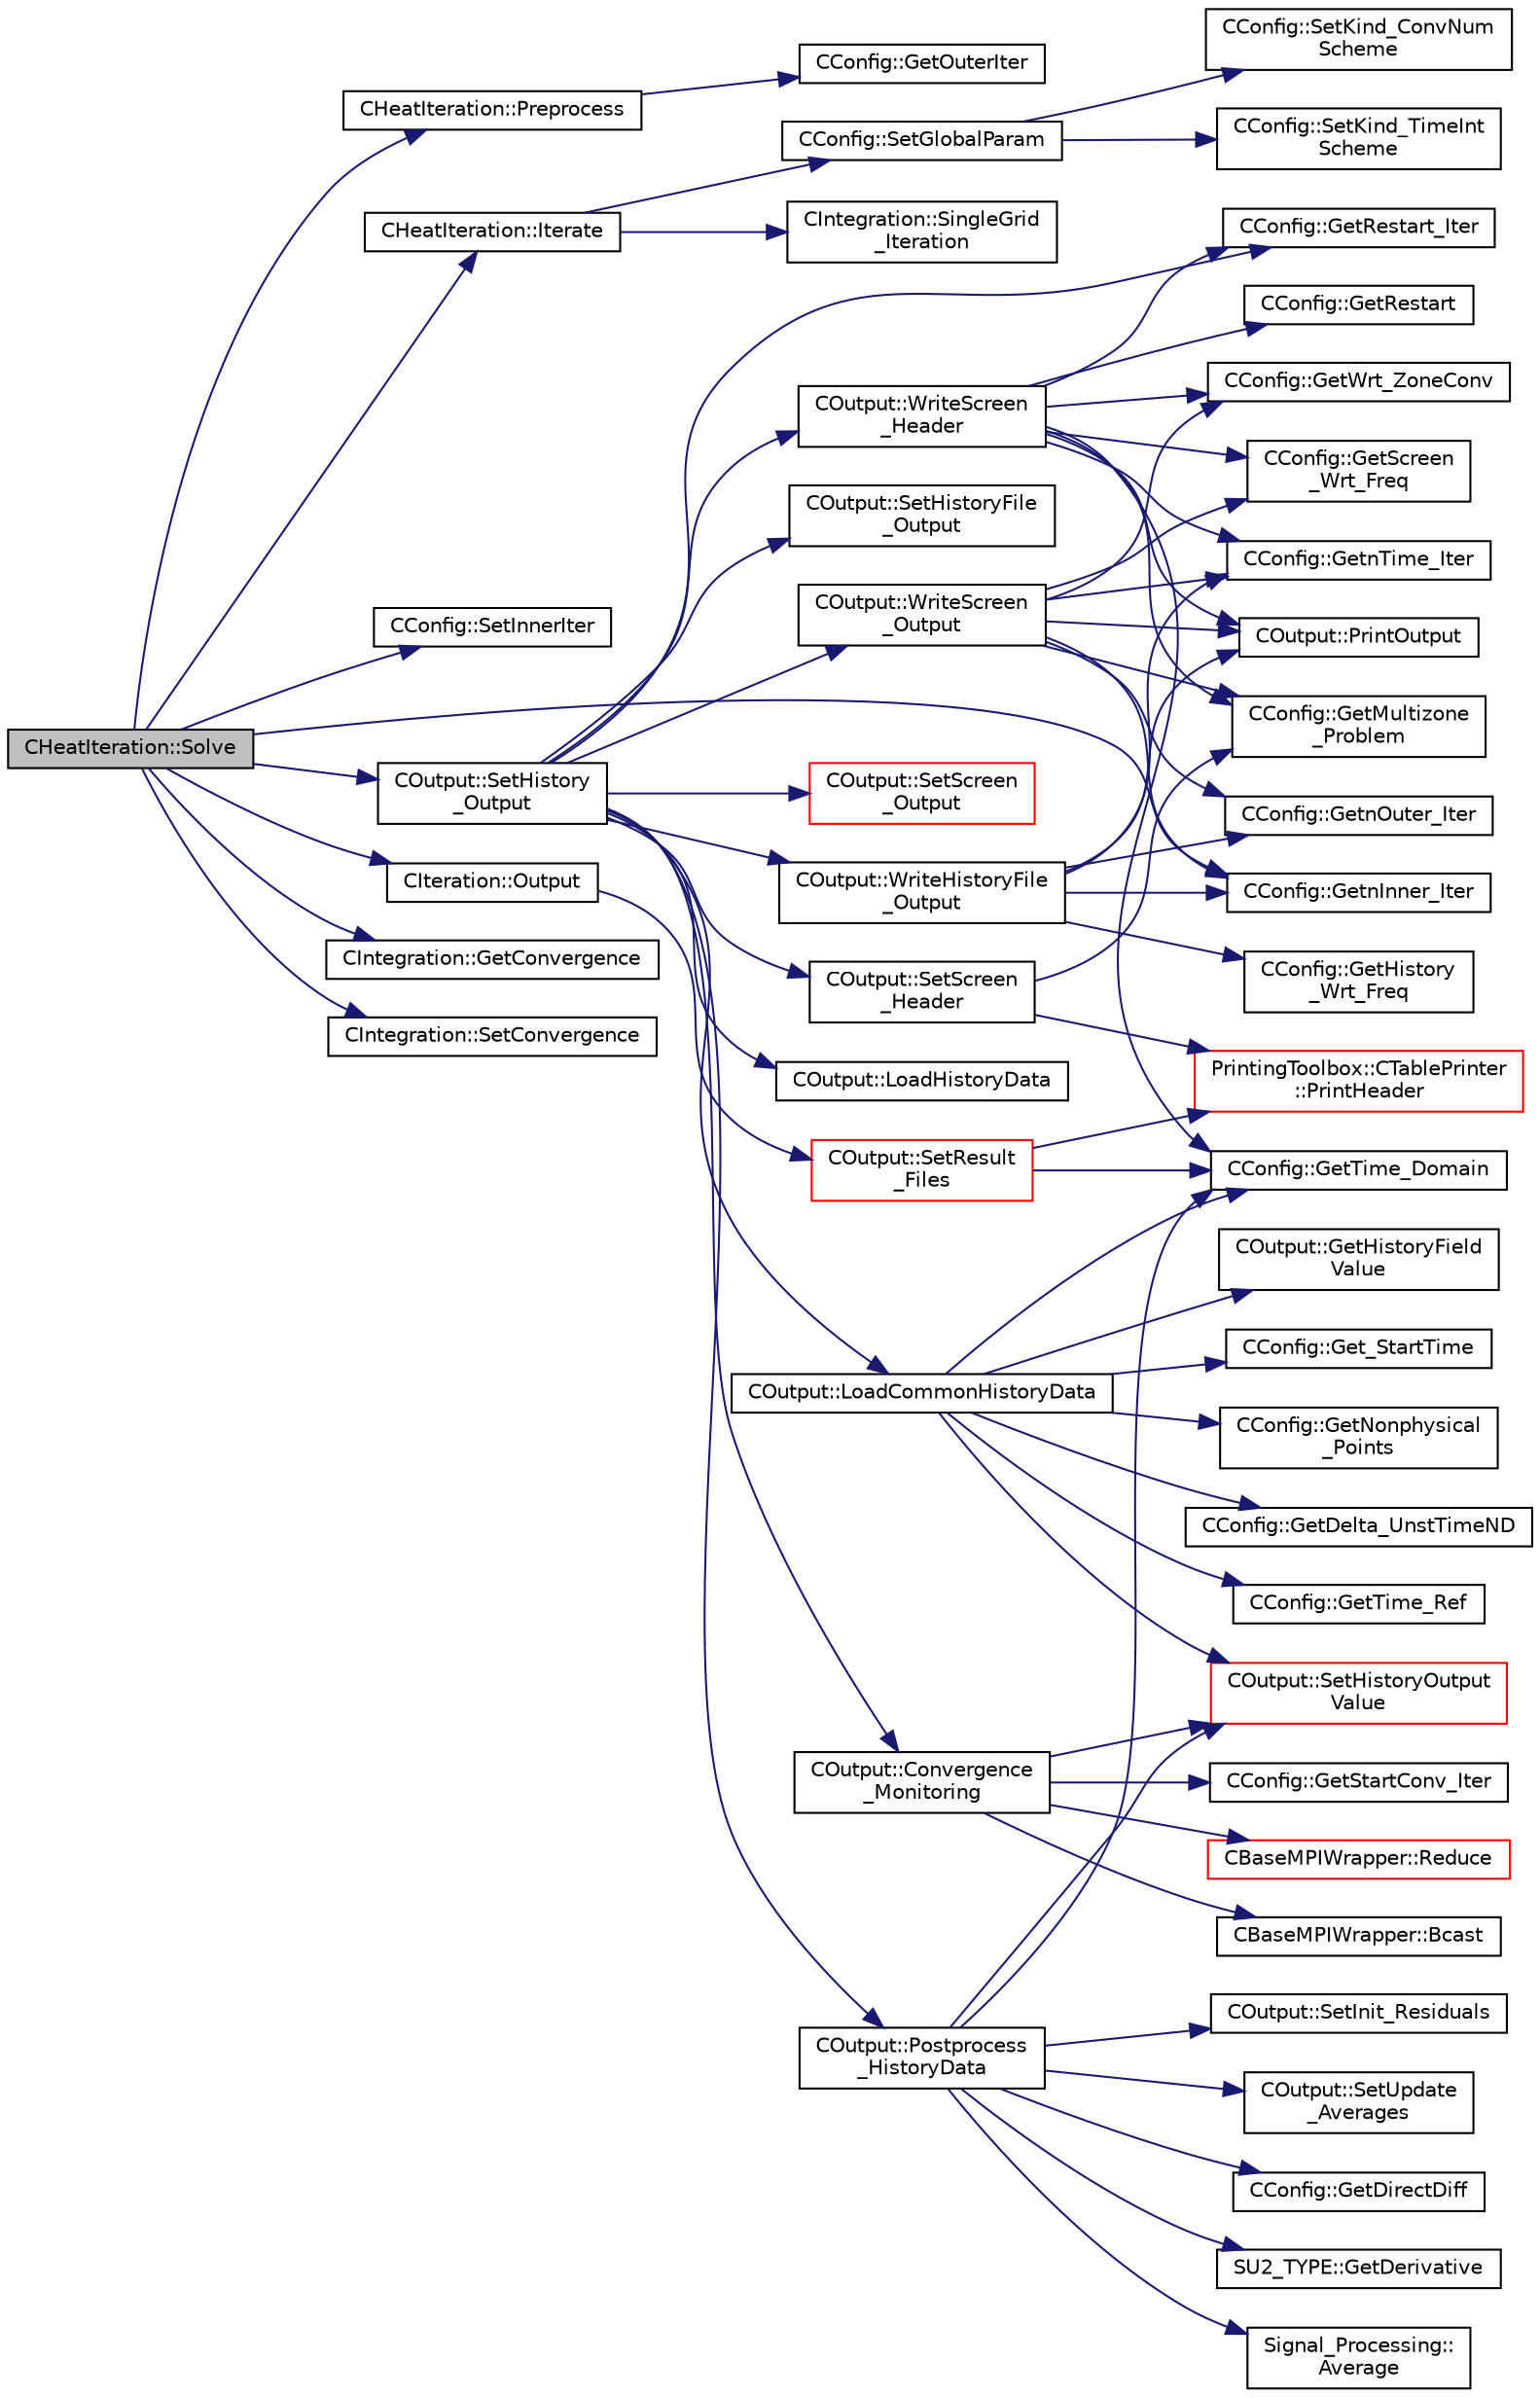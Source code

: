 digraph "CHeatIteration::Solve"
{
  edge [fontname="Helvetica",fontsize="10",labelfontname="Helvetica",labelfontsize="10"];
  node [fontname="Helvetica",fontsize="10",shape=record];
  rankdir="LR";
  Node19 [label="CHeatIteration::Solve",height=0.2,width=0.4,color="black", fillcolor="grey75", style="filled", fontcolor="black"];
  Node19 -> Node20 [color="midnightblue",fontsize="10",style="solid",fontname="Helvetica"];
  Node20 [label="CConfig::GetnInner_Iter",height=0.2,width=0.4,color="black", fillcolor="white", style="filled",URL="$class_c_config.html#a448aa905877c21aae95be81e73fbb27c",tooltip="Get the number of inner iterations. "];
  Node19 -> Node21 [color="midnightblue",fontsize="10",style="solid",fontname="Helvetica"];
  Node21 [label="CHeatIteration::Preprocess",height=0.2,width=0.4,color="black", fillcolor="white", style="filled",URL="$class_c_heat_iteration.html#abf494566fb49b18dccc1911e4325c619",tooltip="Preprocessing to prepare for an iteration of the physics. "];
  Node21 -> Node22 [color="midnightblue",fontsize="10",style="solid",fontname="Helvetica"];
  Node22 [label="CConfig::GetOuterIter",height=0.2,width=0.4,color="black", fillcolor="white", style="filled",URL="$class_c_config.html#a6e3d471764f8d56e1662bc3f14f70a70",tooltip="Get the current FSI iteration number. "];
  Node19 -> Node23 [color="midnightblue",fontsize="10",style="solid",fontname="Helvetica"];
  Node23 [label="CConfig::SetInnerIter",height=0.2,width=0.4,color="black", fillcolor="white", style="filled",URL="$class_c_config.html#af57608dd44a9211af952763a67cbb2dc",tooltip="Set the current FSI iteration number. "];
  Node19 -> Node24 [color="midnightblue",fontsize="10",style="solid",fontname="Helvetica"];
  Node24 [label="CHeatIteration::Iterate",height=0.2,width=0.4,color="black", fillcolor="white", style="filled",URL="$class_c_heat_iteration.html#a4d11dee8ea3802ffa6a57323ed01581b",tooltip="Perform a single iteration of the heat system. "];
  Node24 -> Node25 [color="midnightblue",fontsize="10",style="solid",fontname="Helvetica"];
  Node25 [label="CConfig::SetGlobalParam",height=0.2,width=0.4,color="black", fillcolor="white", style="filled",URL="$class_c_config.html#ac29cab2054fa1a6306790bf06df807e2",tooltip="Set the global parameters of each simulation for each runtime system. "];
  Node25 -> Node26 [color="midnightblue",fontsize="10",style="solid",fontname="Helvetica"];
  Node26 [label="CConfig::SetKind_ConvNum\lScheme",height=0.2,width=0.4,color="black", fillcolor="white", style="filled",URL="$class_c_config.html#a00fe3327e64dc4702368b049cd2f3f7a",tooltip="Set the parameters of the convective numerical scheme. "];
  Node25 -> Node27 [color="midnightblue",fontsize="10",style="solid",fontname="Helvetica"];
  Node27 [label="CConfig::SetKind_TimeInt\lScheme",height=0.2,width=0.4,color="black", fillcolor="white", style="filled",URL="$class_c_config.html#aeab5b83d725a0a87973af7bb9fa90e6c",tooltip="Set the kind of time integration scheme. "];
  Node24 -> Node28 [color="midnightblue",fontsize="10",style="solid",fontname="Helvetica"];
  Node28 [label="CIntegration::SingleGrid\l_Iteration",height=0.2,width=0.4,color="black", fillcolor="white", style="filled",URL="$class_c_integration.html#a0633b34634608aa4fd2bde1579dffec9",tooltip="A virtual member. "];
  Node19 -> Node29 [color="midnightblue",fontsize="10",style="solid",fontname="Helvetica"];
  Node29 [label="COutput::SetHistory\l_Output",height=0.2,width=0.4,color="black", fillcolor="white", style="filled",URL="$class_c_output.html#acf84143df1a158647605c980ecae2d7c",tooltip="Collects history data from the solvers, monitors the convergence and writes to screen and history fil..."];
  Node29 -> Node30 [color="midnightblue",fontsize="10",style="solid",fontname="Helvetica"];
  Node30 [label="CConfig::GetRestart_Iter",height=0.2,width=0.4,color="black", fillcolor="white", style="filled",URL="$class_c_config.html#adc13797fe94c17845a382dc34f706cfb",tooltip="Get the restart iteration. "];
  Node29 -> Node31 [color="midnightblue",fontsize="10",style="solid",fontname="Helvetica"];
  Node31 [label="COutput::LoadCommonHistoryData",height=0.2,width=0.4,color="black", fillcolor="white", style="filled",URL="$class_c_output.html#aa767bd68c5606524b19f1957b9bf4ce8",tooltip="Load values of the history fields common for all solvers. "];
  Node31 -> Node32 [color="midnightblue",fontsize="10",style="solid",fontname="Helvetica"];
  Node32 [label="COutput::SetHistoryOutput\lValue",height=0.2,width=0.4,color="red", fillcolor="white", style="filled",URL="$class_c_output.html#a1c1f836992f419544472329a44b8836e",tooltip="Set the value of a history output field. "];
  Node31 -> Node35 [color="midnightblue",fontsize="10",style="solid",fontname="Helvetica"];
  Node35 [label="CConfig::GetTime_Domain",height=0.2,width=0.4,color="black", fillcolor="white", style="filled",URL="$class_c_config.html#a6a11350b3c8d7577318be43cda6f7292",tooltip="Check if the multizone problem is solved for time domain. "];
  Node31 -> Node36 [color="midnightblue",fontsize="10",style="solid",fontname="Helvetica"];
  Node36 [label="CConfig::GetDelta_UnstTimeND",height=0.2,width=0.4,color="black", fillcolor="white", style="filled",URL="$class_c_config.html#a417b45d0da107126e803258901f57920",tooltip="If we are prforming an unsteady simulation, there is only one value of the time step for the complete..."];
  Node31 -> Node37 [color="midnightblue",fontsize="10",style="solid",fontname="Helvetica"];
  Node37 [label="CConfig::GetTime_Ref",height=0.2,width=0.4,color="black", fillcolor="white", style="filled",URL="$class_c_config.html#a08a17689e8bcd7b952b530fcb5a44842",tooltip="Get the value of the reference time for non-dimensionalization. "];
  Node31 -> Node38 [color="midnightblue",fontsize="10",style="solid",fontname="Helvetica"];
  Node38 [label="COutput::GetHistoryField\lValue",height=0.2,width=0.4,color="black", fillcolor="white", style="filled",URL="$class_c_output.html#aee0f98850225dbdba4f30b0d4fc63e77",tooltip="Get the value of particular history output field. "];
  Node31 -> Node39 [color="midnightblue",fontsize="10",style="solid",fontname="Helvetica"];
  Node39 [label="CConfig::Get_StartTime",height=0.2,width=0.4,color="black", fillcolor="white", style="filled",URL="$class_c_config.html#a095703548c09dae5de04721361933289",tooltip="Get the start time to track a phase of the code (preprocessing, compute, output). ..."];
  Node31 -> Node40 [color="midnightblue",fontsize="10",style="solid",fontname="Helvetica"];
  Node40 [label="CConfig::GetNonphysical\l_Points",height=0.2,width=0.4,color="black", fillcolor="white", style="filled",URL="$class_c_config.html#a802f454882362d0e3855c881bfedfa9f",tooltip="Get the current number of non-physical nodes in the solution. "];
  Node29 -> Node41 [color="midnightblue",fontsize="10",style="solid",fontname="Helvetica"];
  Node41 [label="COutput::LoadHistoryData",height=0.2,width=0.4,color="black", fillcolor="white", style="filled",URL="$class_c_output.html#a0e243627ea7e1ef04e68cd9b51d2736b",tooltip="Load the history output field values. "];
  Node29 -> Node42 [color="midnightblue",fontsize="10",style="solid",fontname="Helvetica"];
  Node42 [label="COutput::Convergence\l_Monitoring",height=0.2,width=0.4,color="black", fillcolor="white", style="filled",URL="$class_c_output.html#ad6a512715652bcf82c907b92da4302b8",tooltip="Monitor the convergence of an output field. "];
  Node42 -> Node43 [color="midnightblue",fontsize="10",style="solid",fontname="Helvetica"];
  Node43 [label="CConfig::GetStartConv_Iter",height=0.2,width=0.4,color="black", fillcolor="white", style="filled",URL="$class_c_config.html#a31f05501521eae78c33bf19374b5e0de",tooltip="Get the number of iterations that are not considered in the convergence criteria. ..."];
  Node42 -> Node32 [color="midnightblue",fontsize="10",style="solid",fontname="Helvetica"];
  Node42 -> Node44 [color="midnightblue",fontsize="10",style="solid",fontname="Helvetica"];
  Node44 [label="CBaseMPIWrapper::Reduce",height=0.2,width=0.4,color="red", fillcolor="white", style="filled",URL="$class_c_base_m_p_i_wrapper.html#a860dfcee07be04be175e06d342e0fc68"];
  Node42 -> Node46 [color="midnightblue",fontsize="10",style="solid",fontname="Helvetica"];
  Node46 [label="CBaseMPIWrapper::Bcast",height=0.2,width=0.4,color="black", fillcolor="white", style="filled",URL="$class_c_base_m_p_i_wrapper.html#ae816a2f124ea5ae95337418462514df5"];
  Node29 -> Node47 [color="midnightblue",fontsize="10",style="solid",fontname="Helvetica"];
  Node47 [label="COutput::Postprocess\l_HistoryData",height=0.2,width=0.4,color="black", fillcolor="white", style="filled",URL="$class_c_output.html#ab2286efe6e4b78dd0daf13d2f1a6f886",tooltip="Postprocess_HistoryData. "];
  Node47 -> Node48 [color="midnightblue",fontsize="10",style="solid",fontname="Helvetica"];
  Node48 [label="Signal_Processing::\lAverage",height=0.2,width=0.4,color="black", fillcolor="white", style="filled",URL="$namespace_signal___processing.html#aec2994f4f2c021bc2888a3d0b23a6a6c"];
  Node47 -> Node49 [color="midnightblue",fontsize="10",style="solid",fontname="Helvetica"];
  Node49 [label="COutput::SetInit_Residuals",height=0.2,width=0.4,color="black", fillcolor="white", style="filled",URL="$class_c_output.html#a645d669c1ee8eb8a56b92da70d9580af",tooltip="Check whether the base values for relative residuals should be initialized. "];
  Node47 -> Node32 [color="midnightblue",fontsize="10",style="solid",fontname="Helvetica"];
  Node47 -> Node50 [color="midnightblue",fontsize="10",style="solid",fontname="Helvetica"];
  Node50 [label="COutput::SetUpdate\l_Averages",height=0.2,width=0.4,color="black", fillcolor="white", style="filled",URL="$class_c_output.html#a93124da0c600a906813ff48a7c0d86ed",tooltip="Check whether the averaged values should be updated. "];
  Node47 -> Node35 [color="midnightblue",fontsize="10",style="solid",fontname="Helvetica"];
  Node47 -> Node51 [color="midnightblue",fontsize="10",style="solid",fontname="Helvetica"];
  Node51 [label="CConfig::GetDirectDiff",height=0.2,width=0.4,color="black", fillcolor="white", style="filled",URL="$class_c_config.html#a16fdb3ee7c760f2f129778f6162a1fe4",tooltip="Get the direct differentation method. "];
  Node47 -> Node52 [color="midnightblue",fontsize="10",style="solid",fontname="Helvetica"];
  Node52 [label="SU2_TYPE::GetDerivative",height=0.2,width=0.4,color="black", fillcolor="white", style="filled",URL="$namespace_s_u2___t_y_p_e.html#aaf4331164217013b2f05dda28329fcb1",tooltip="Get the derivative value of the datatype (needs to be implemented for each new type). "];
  Node29 -> Node53 [color="midnightblue",fontsize="10",style="solid",fontname="Helvetica"];
  Node53 [label="COutput::WriteHistoryFile\l_Output",height=0.2,width=0.4,color="black", fillcolor="white", style="filled",URL="$class_c_output.html#ada04c152de1fb324a8e9f849eee6874c",tooltip="Determines if the history file output. "];
  Node53 -> Node54 [color="midnightblue",fontsize="10",style="solid",fontname="Helvetica"];
  Node54 [label="CConfig::GetHistory\l_Wrt_Freq",height=0.2,width=0.4,color="black", fillcolor="white", style="filled",URL="$class_c_config.html#a6e95e3892463f68063c546d65d8c375c",tooltip="GetHistory_Wrt_Freq_Inner. "];
  Node53 -> Node55 [color="midnightblue",fontsize="10",style="solid",fontname="Helvetica"];
  Node55 [label="COutput::PrintOutput",height=0.2,width=0.4,color="black", fillcolor="white", style="filled",URL="$class_c_output.html#af0c23405e1093223066c9c79ee13985a",tooltip="Check whether we should print output. "];
  Node53 -> Node56 [color="midnightblue",fontsize="10",style="solid",fontname="Helvetica"];
  Node56 [label="CConfig::GetnTime_Iter",height=0.2,width=0.4,color="black", fillcolor="white", style="filled",URL="$class_c_config.html#ace224394bbd9137de2367a6bd1cc9dcd",tooltip="Get the number of time iterations. "];
  Node53 -> Node57 [color="midnightblue",fontsize="10",style="solid",fontname="Helvetica"];
  Node57 [label="CConfig::GetnOuter_Iter",height=0.2,width=0.4,color="black", fillcolor="white", style="filled",URL="$class_c_config.html#ac064f9d284f2fd5d74beaf2f046f82fd",tooltip="Get the number of outer iterations. "];
  Node53 -> Node20 [color="midnightblue",fontsize="10",style="solid",fontname="Helvetica"];
  Node29 -> Node58 [color="midnightblue",fontsize="10",style="solid",fontname="Helvetica"];
  Node58 [label="COutput::SetHistoryFile\l_Output",height=0.2,width=0.4,color="black", fillcolor="white", style="filled",URL="$class_c_output.html#a9d18bdc4aed0b3fba134e21f0226ad9f",tooltip="Write the history file output. "];
  Node29 -> Node59 [color="midnightblue",fontsize="10",style="solid",fontname="Helvetica"];
  Node59 [label="COutput::WriteScreen\l_Header",height=0.2,width=0.4,color="black", fillcolor="white", style="filled",URL="$class_c_output.html#a7a41d80c37c65203f4397e24676dd76b",tooltip="Determines if the screen header should be written. "];
  Node59 -> Node60 [color="midnightblue",fontsize="10",style="solid",fontname="Helvetica"];
  Node60 [label="CConfig::GetRestart",height=0.2,width=0.4,color="black", fillcolor="white", style="filled",URL="$class_c_config.html#ae2c8a1c09ca98735256b4ed53642ada5",tooltip="Provides the restart information. "];
  Node59 -> Node35 [color="midnightblue",fontsize="10",style="solid",fontname="Helvetica"];
  Node59 -> Node30 [color="midnightblue",fontsize="10",style="solid",fontname="Helvetica"];
  Node59 -> Node61 [color="midnightblue",fontsize="10",style="solid",fontname="Helvetica"];
  Node61 [label="CConfig::GetScreen\l_Wrt_Freq",height=0.2,width=0.4,color="black", fillcolor="white", style="filled",URL="$class_c_config.html#ade360779f0fcdd59ba60da1a35efe2ec",tooltip="GetScreen_Wrt_Freq_Inner. "];
  Node59 -> Node62 [color="midnightblue",fontsize="10",style="solid",fontname="Helvetica"];
  Node62 [label="CConfig::GetMultizone\l_Problem",height=0.2,width=0.4,color="black", fillcolor="white", style="filled",URL="$class_c_config.html#ad9233b666b21e43c18592925be61cc9b",tooltip="Get whether the simulation we are running is a multizone simulation. "];
  Node59 -> Node63 [color="midnightblue",fontsize="10",style="solid",fontname="Helvetica"];
  Node63 [label="CConfig::GetWrt_ZoneConv",height=0.2,width=0.4,color="black", fillcolor="white", style="filled",URL="$class_c_config.html#a622aa3de73830f881a1320e64676acd5",tooltip="Check if the convergence history of each individual zone is written to screen. "];
  Node59 -> Node55 [color="midnightblue",fontsize="10",style="solid",fontname="Helvetica"];
  Node59 -> Node56 [color="midnightblue",fontsize="10",style="solid",fontname="Helvetica"];
  Node29 -> Node64 [color="midnightblue",fontsize="10",style="solid",fontname="Helvetica"];
  Node64 [label="COutput::SetScreen\l_Header",height=0.2,width=0.4,color="black", fillcolor="white", style="filled",URL="$class_c_output.html#a0e31c8d67a1af8bef40c31c5d9a6b177",tooltip="Write the screen header. "];
  Node64 -> Node62 [color="midnightblue",fontsize="10",style="solid",fontname="Helvetica"];
  Node64 -> Node65 [color="midnightblue",fontsize="10",style="solid",fontname="Helvetica"];
  Node65 [label="PrintingToolbox::CTablePrinter\l::PrintHeader",height=0.2,width=0.4,color="red", fillcolor="white", style="filled",URL="$class_printing_toolbox_1_1_c_table_printer.html#a475fafce69bdc78e973a2546e6e6be76",tooltip="Print the header. "];
  Node29 -> Node67 [color="midnightblue",fontsize="10",style="solid",fontname="Helvetica"];
  Node67 [label="COutput::WriteScreen\l_Output",height=0.2,width=0.4,color="black", fillcolor="white", style="filled",URL="$class_c_output.html#a2de14e1074b0d1ed1a51b6e50edcca4b",tooltip="Determines if the screen header should be written. "];
  Node67 -> Node61 [color="midnightblue",fontsize="10",style="solid",fontname="Helvetica"];
  Node67 -> Node62 [color="midnightblue",fontsize="10",style="solid",fontname="Helvetica"];
  Node67 -> Node63 [color="midnightblue",fontsize="10",style="solid",fontname="Helvetica"];
  Node67 -> Node55 [color="midnightblue",fontsize="10",style="solid",fontname="Helvetica"];
  Node67 -> Node56 [color="midnightblue",fontsize="10",style="solid",fontname="Helvetica"];
  Node67 -> Node57 [color="midnightblue",fontsize="10",style="solid",fontname="Helvetica"];
  Node67 -> Node20 [color="midnightblue",fontsize="10",style="solid",fontname="Helvetica"];
  Node29 -> Node68 [color="midnightblue",fontsize="10",style="solid",fontname="Helvetica"];
  Node68 [label="COutput::SetScreen\l_Output",height=0.2,width=0.4,color="red", fillcolor="white", style="filled",URL="$class_c_output.html#a5b2ea549825280819dfec283a7926ff4",tooltip="Write the screen output. "];
  Node19 -> Node75 [color="midnightblue",fontsize="10",style="solid",fontname="Helvetica"];
  Node75 [label="CIteration::Output",height=0.2,width=0.4,color="black", fillcolor="white", style="filled",URL="$class_c_iteration.html#a81703988a52c42fd644506cd2009c8e1",tooltip="A virtual member. "];
  Node75 -> Node76 [color="midnightblue",fontsize="10",style="solid",fontname="Helvetica"];
  Node76 [label="COutput::SetResult\l_Files",height=0.2,width=0.4,color="red", fillcolor="white", style="filled",URL="$class_c_output.html#a8cae0e94e8769f55d5865df600acbc2f",tooltip="Loop through all requested output files and write the volume output data. "];
  Node76 -> Node35 [color="midnightblue",fontsize="10",style="solid",fontname="Helvetica"];
  Node76 -> Node65 [color="midnightblue",fontsize="10",style="solid",fontname="Helvetica"];
  Node19 -> Node116 [color="midnightblue",fontsize="10",style="solid",fontname="Helvetica"];
  Node116 [label="CIntegration::GetConvergence",height=0.2,width=0.4,color="black", fillcolor="white", style="filled",URL="$class_c_integration.html#ae52cb62760a59330930e2ec34ebf349b",tooltip="Get the indicator of the convergence for the direct, adjoint and linearized problem. "];
  Node19 -> Node117 [color="midnightblue",fontsize="10",style="solid",fontname="Helvetica"];
  Node117 [label="CIntegration::SetConvergence",height=0.2,width=0.4,color="black", fillcolor="white", style="filled",URL="$class_c_integration.html#a5f5e3b9ec398e7d4aef31982f90bfc67",tooltip="Set the indicator of the convergence. "];
}

